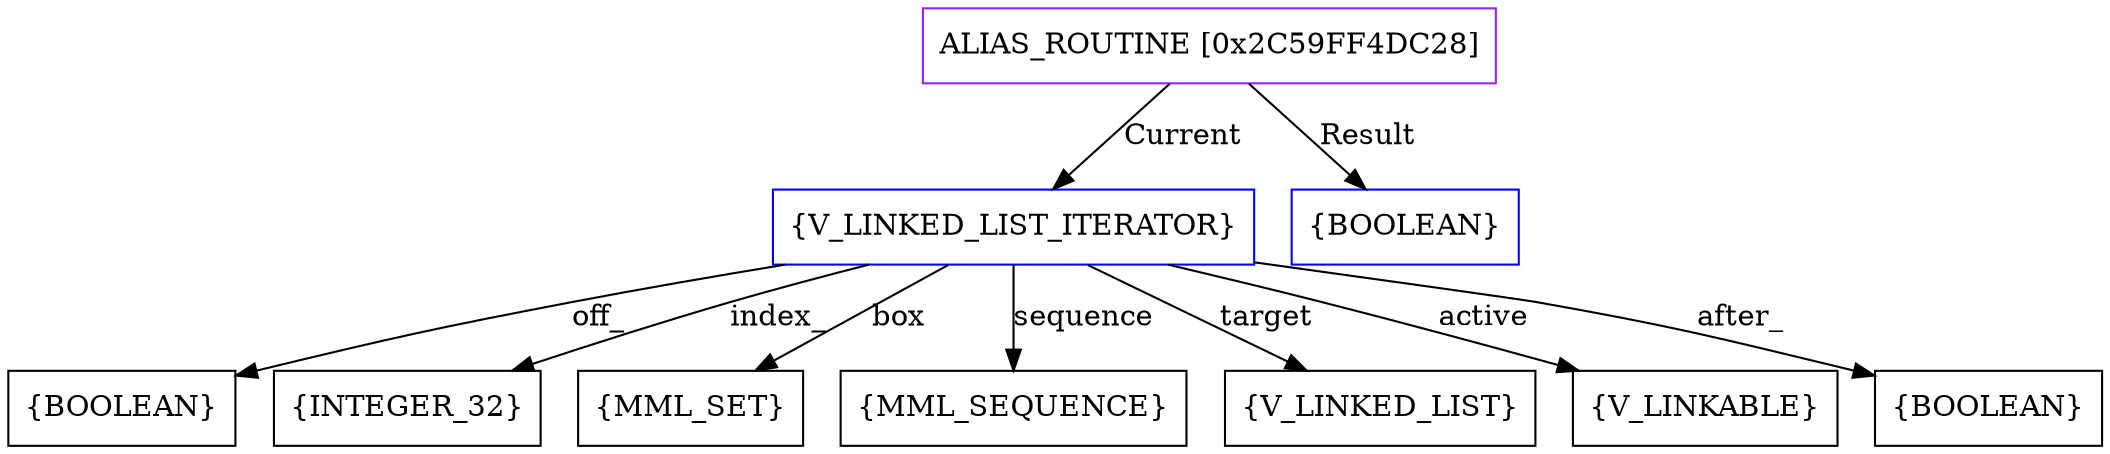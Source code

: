digraph g {
	node [shape=box]
	b1[color=purple label=<ALIAS_ROUTINE [0x2C59FF4DC28]>]
	b2[color=blue label=<{V_LINKED_LIST_ITERATOR}>]
	b3[label=<{BOOLEAN}>]
	b4[label=<{INTEGER_32}>]
	b5[label=<{MML_SET}>]
	b6[label=<{MML_SEQUENCE}>]
	b7[label=<{V_LINKED_LIST}>]
	b8[label=<{V_LINKABLE}>]
	b9[label=<{BOOLEAN}>]
	b10[color=blue label=<{BOOLEAN}>]
	b1->b2[label=<Current>]
	b2->b3[label=<off_>]
	b2->b4[label=<index_>]
	b2->b5[label=<box>]
	b2->b6[label=<sequence>]
	b2->b7[label=<target>]
	b2->b8[label=<active>]
	b2->b9[label=<after_>]
	b1->b10[label=<Result>]
}
